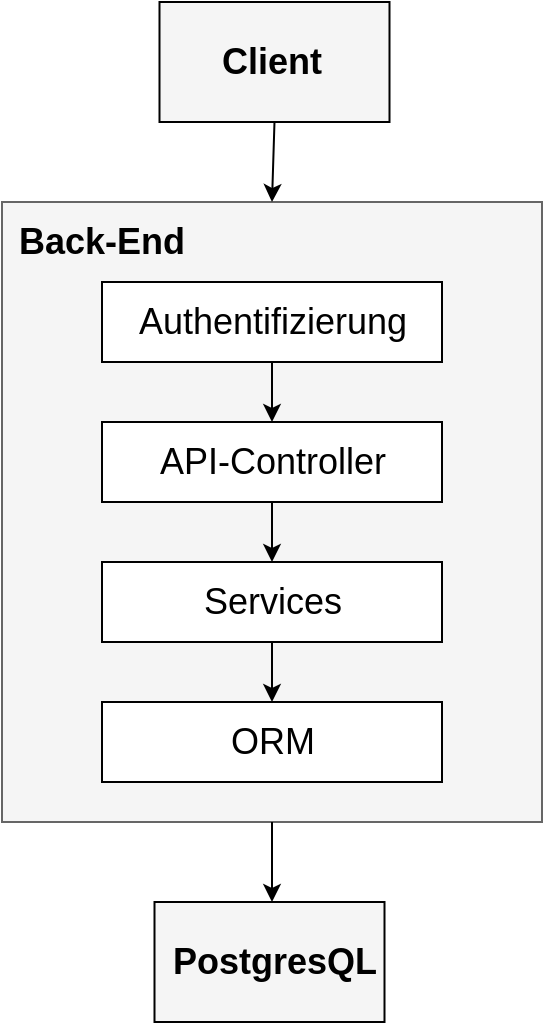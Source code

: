 <mxfile version="13.3.5" type="device"><diagram id="r7IU0UHSNTfBoqUPEZ0v" name="Page-1"><mxGraphModel dx="1221" dy="645" grid="1" gridSize="10" guides="1" tooltips="1" connect="1" arrows="1" fold="1" page="1" pageScale="1" pageWidth="1169" pageHeight="827" math="0" shadow="0"><root><mxCell id="0"/><mxCell id="1" parent="0"/><mxCell id="FakNFqxkTY5P2o-k1Tnz-32" value="" style="rounded=0;whiteSpace=wrap;html=1;fillColor=#F5F5F5;" vertex="1" parent="1"><mxGeometry x="608.75" y="80" width="115" height="60" as="geometry"/></mxCell><mxCell id="FakNFqxkTY5P2o-k1Tnz-29" value="" style="rounded=0;whiteSpace=wrap;html=1;fillColor=#F5F5F5;" vertex="1" parent="1"><mxGeometry x="606.25" y="530" width="115" height="60" as="geometry"/></mxCell><mxCell id="FakNFqxkTY5P2o-k1Tnz-1" value="" style="rounded=0;whiteSpace=wrap;html=1;fillColor=#F5F5F5;strokeColor=#666666;fontColor=#333333;" vertex="1" parent="1"><mxGeometry x="530" y="180" width="270" height="310" as="geometry"/></mxCell><mxCell id="FakNFqxkTY5P2o-k1Tnz-7" style="edgeStyle=orthogonalEdgeStyle;rounded=0;orthogonalLoop=1;jettySize=auto;html=1;exitX=0.5;exitY=1;exitDx=0;exitDy=0;entryX=0.5;entryY=0;entryDx=0;entryDy=0;startArrow=none;startFill=0;" edge="1" parent="1" source="FakNFqxkTY5P2o-k1Tnz-2" target="FakNFqxkTY5P2o-k1Tnz-3"><mxGeometry relative="1" as="geometry"/></mxCell><mxCell id="FakNFqxkTY5P2o-k1Tnz-2" value="Authentifizierung" style="html=1;fontSize=18;" vertex="1" parent="1"><mxGeometry x="580" y="220" width="170" height="40" as="geometry"/></mxCell><mxCell id="FakNFqxkTY5P2o-k1Tnz-8" style="edgeStyle=orthogonalEdgeStyle;rounded=0;orthogonalLoop=1;jettySize=auto;html=1;exitX=0.5;exitY=1;exitDx=0;exitDy=0;startArrow=none;startFill=0;" edge="1" parent="1" source="FakNFqxkTY5P2o-k1Tnz-3" target="FakNFqxkTY5P2o-k1Tnz-4"><mxGeometry relative="1" as="geometry"/></mxCell><mxCell id="FakNFqxkTY5P2o-k1Tnz-3" value="API-Controller" style="html=1;fontSize=18;" vertex="1" parent="1"><mxGeometry x="580" y="290" width="170" height="40" as="geometry"/></mxCell><mxCell id="FakNFqxkTY5P2o-k1Tnz-9" style="edgeStyle=orthogonalEdgeStyle;rounded=0;orthogonalLoop=1;jettySize=auto;html=1;exitX=0.5;exitY=1;exitDx=0;exitDy=0;entryX=0.5;entryY=0;entryDx=0;entryDy=0;startArrow=none;startFill=0;" edge="1" parent="1" source="FakNFqxkTY5P2o-k1Tnz-4" target="FakNFqxkTY5P2o-k1Tnz-5"><mxGeometry relative="1" as="geometry"/></mxCell><mxCell id="FakNFqxkTY5P2o-k1Tnz-4" value="&lt;font style=&quot;font-size: 18px&quot;&gt;Services&lt;/font&gt;" style="html=1;fontSize=18;" vertex="1" parent="1"><mxGeometry x="580" y="360" width="170" height="40" as="geometry"/></mxCell><mxCell id="FakNFqxkTY5P2o-k1Tnz-5" value="&lt;font style=&quot;font-size: 18px&quot;&gt;ORM&lt;/font&gt;" style="html=1;fontSize=18;" vertex="1" parent="1"><mxGeometry x="580" y="430" width="170" height="40" as="geometry"/></mxCell><mxCell id="FakNFqxkTY5P2o-k1Tnz-6" value="&lt;font style=&quot;font-size: 18px&quot;&gt;&lt;b&gt;Back-End&lt;/b&gt;&lt;/font&gt;" style="text;html=1;strokeColor=none;fillColor=none;align=center;verticalAlign=middle;whiteSpace=wrap;rounded=0;" vertex="1" parent="1"><mxGeometry x="530" y="190" width="100" height="20" as="geometry"/></mxCell><mxCell id="FakNFqxkTY5P2o-k1Tnz-22" value="&lt;font style=&quot;font-size: 18px&quot;&gt;&lt;b&gt;Client&lt;/b&gt;&lt;/font&gt;" style="text;html=1;strokeColor=none;fillColor=none;align=center;verticalAlign=middle;whiteSpace=wrap;rounded=0;" vertex="1" parent="1"><mxGeometry x="630" y="100" width="70" height="20" as="geometry"/></mxCell><mxCell id="FakNFqxkTY5P2o-k1Tnz-27" value="" style="endArrow=classic;html=1;entryX=0.5;entryY=0;entryDx=0;entryDy=0;exitX=0.5;exitY=1;exitDx=0;exitDy=0;" edge="1" parent="1" source="FakNFqxkTY5P2o-k1Tnz-1"><mxGeometry width="50" height="50" relative="1" as="geometry"><mxPoint x="664.41" y="490" as="sourcePoint"/><mxPoint x="665" y="530" as="targetPoint"/></mxGeometry></mxCell><mxCell id="FakNFqxkTY5P2o-k1Tnz-28" value="&lt;font style=&quot;font-size: 18px&quot;&gt;&lt;b&gt;PostgresQL&lt;/b&gt;&lt;/font&gt;" style="text;html=1;strokeColor=none;fillColor=none;align=center;verticalAlign=middle;whiteSpace=wrap;rounded=0;" vertex="1" parent="1"><mxGeometry x="608.75" y="550" width="115" height="20" as="geometry"/></mxCell><mxCell id="FakNFqxkTY5P2o-k1Tnz-33" value="" style="endArrow=classic;html=1;entryX=0.5;entryY=0;entryDx=0;entryDy=0;exitX=0.5;exitY=1;exitDx=0;exitDy=0;" edge="1" parent="1" source="FakNFqxkTY5P2o-k1Tnz-32" target="FakNFqxkTY5P2o-k1Tnz-1"><mxGeometry width="50" height="50" relative="1" as="geometry"><mxPoint x="665.66" y="140" as="sourcePoint"/><mxPoint x="665.66" y="180" as="targetPoint"/></mxGeometry></mxCell></root></mxGraphModel></diagram></mxfile>